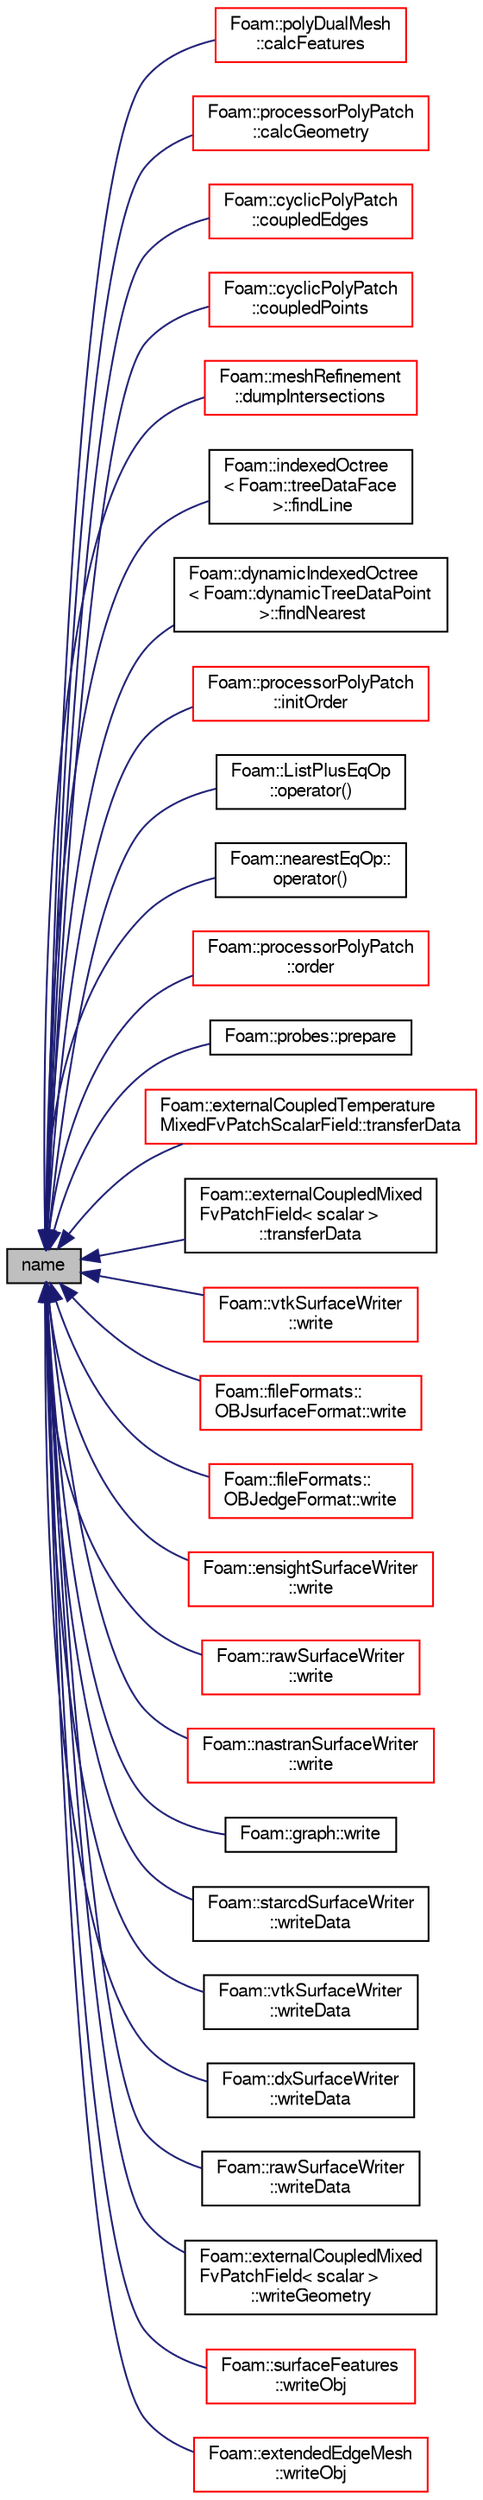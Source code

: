 digraph "name"
{
  bgcolor="transparent";
  edge [fontname="FreeSans",fontsize="10",labelfontname="FreeSans",labelfontsize="10"];
  node [fontname="FreeSans",fontsize="10",shape=record];
  rankdir="LR";
  Node17 [label="name",height=0.2,width=0.4,color="black", fillcolor="grey75", style="filled", fontcolor="black"];
  Node17 -> Node18 [dir="back",color="midnightblue",fontsize="10",style="solid",fontname="FreeSans"];
  Node18 [label="Foam::polyDualMesh\l::calcFeatures",height=0.2,width=0.4,color="red",URL="$a21354.html#a9462253b504fad04ae7194f1f17469c8",tooltip="Helper function to create feature edges and points based on. "];
  Node17 -> Node20 [dir="back",color="midnightblue",fontsize="10",style="solid",fontname="FreeSans"];
  Node20 [label="Foam::processorPolyPatch\l::calcGeometry",height=0.2,width=0.4,color="red",URL="$a27454.html#a58bb4c0382e9ee570811fb3f005a0a97",tooltip="Calculate the patch geometry. "];
  Node17 -> Node25 [dir="back",color="midnightblue",fontsize="10",style="solid",fontname="FreeSans"];
  Node25 [label="Foam::cyclicPolyPatch\l::coupledEdges",height=0.2,width=0.4,color="red",URL="$a27434.html#a4c970d354b1bca8ccb1dff0855586ed7",tooltip="Return connected edges (from patch local to neighbour patch local). "];
  Node17 -> Node273 [dir="back",color="midnightblue",fontsize="10",style="solid",fontname="FreeSans"];
  Node273 [label="Foam::cyclicPolyPatch\l::coupledPoints",height=0.2,width=0.4,color="red",URL="$a27434.html#a5fe7e338f4cce109200c99d7edd61df4",tooltip="Return connected points (from patch local to neighbour patch local) "];
  Node17 -> Node274 [dir="back",color="midnightblue",fontsize="10",style="solid",fontname="FreeSans"];
  Node274 [label="Foam::meshRefinement\l::dumpIntersections",height=0.2,width=0.4,color="red",URL="$a24662.html#af643aa4961b5dde6d1221b2409aabd4f",tooltip="Debug: Write intersection information to OBJ format. "];
  Node17 -> Node275 [dir="back",color="midnightblue",fontsize="10",style="solid",fontname="FreeSans"];
  Node275 [label="Foam::indexedOctree\l\< Foam::treeDataFace\l \>::findLine",height=0.2,width=0.4,color="black",URL="$a25026.html#af654b41bf89d6e3d50c31030ec6bcb24"];
  Node17 -> Node276 [dir="back",color="midnightblue",fontsize="10",style="solid",fontname="FreeSans"];
  Node276 [label="Foam::dynamicIndexedOctree\l\< Foam::dynamicTreeDataPoint\l \>::findNearest",height=0.2,width=0.4,color="black",URL="$a25610.html#ae090443cbaa3565bc6dc0b28e77793a8",tooltip="Low level: calculate nearest starting from subnode. "];
  Node17 -> Node277 [dir="back",color="midnightblue",fontsize="10",style="solid",fontname="FreeSans"];
  Node277 [label="Foam::processorPolyPatch\l::initOrder",height=0.2,width=0.4,color="red",URL="$a27454.html#a644d6229ea284692666de14387870409",tooltip="Initialize ordering for primitivePatch. Does not. "];
  Node17 -> Node283 [dir="back",color="midnightblue",fontsize="10",style="solid",fontname="FreeSans"];
  Node283 [label="Foam::ListPlusEqOp\l::operator()",height=0.2,width=0.4,color="black",URL="$a28762.html#a33f59e84c60f75110e784d87fe239ad9"];
  Node17 -> Node284 [dir="back",color="midnightblue",fontsize="10",style="solid",fontname="FreeSans"];
  Node284 [label="Foam::nearestEqOp::\loperator()",height=0.2,width=0.4,color="black",URL="$a29394.html#a7125bb052e112a423cd8082006cdac3b"];
  Node17 -> Node285 [dir="back",color="midnightblue",fontsize="10",style="solid",fontname="FreeSans"];
  Node285 [label="Foam::processorPolyPatch\l::order",height=0.2,width=0.4,color="red",URL="$a27454.html#aa9533329384a73e819a040bcde1b4b3d",tooltip="Return new ordering for primitivePatch. "];
  Node17 -> Node288 [dir="back",color="midnightblue",fontsize="10",style="solid",fontname="FreeSans"];
  Node288 [label="Foam::probes::prepare",height=0.2,width=0.4,color="black",URL="$a29266.html#a5e55cd815681cedddeb894b90ef68173",tooltip="Classify field type and Open/close file streams,. "];
  Node17 -> Node289 [dir="back",color="midnightblue",fontsize="10",style="solid",fontname="FreeSans"];
  Node289 [label="Foam::externalCoupledTemperature\lMixedFvPatchScalarField::transferData",height=0.2,width=0.4,color="red",URL="$a30778.html#aaead10f96672ca2a1e5c291111cebf1e",tooltip="Transfer data for external source. "];
  Node17 -> Node293 [dir="back",color="midnightblue",fontsize="10",style="solid",fontname="FreeSans"];
  Node293 [label="Foam::externalCoupledMixed\lFvPatchField\< scalar \>\l::transferData",height=0.2,width=0.4,color="black",URL="$a22082.html#aaead10f96672ca2a1e5c291111cebf1e",tooltip="Transfer data for external source. "];
  Node17 -> Node294 [dir="back",color="midnightblue",fontsize="10",style="solid",fontname="FreeSans"];
  Node294 [label="Foam::vtkSurfaceWriter\l::write",height=0.2,width=0.4,color="red",URL="$a29466.html#a397d4e691b3868423c047ec2482dcbd2",tooltip="Write single surface geometry to file. "];
  Node17 -> Node296 [dir="back",color="midnightblue",fontsize="10",style="solid",fontname="FreeSans"];
  Node296 [label="Foam::fileFormats::\lOBJsurfaceFormat::write",height=0.2,width=0.4,color="red",URL="$a29610.html#a2a1e1394d9dd8932b738248c123a267f",tooltip="Write surface mesh components by proxy. "];
  Node17 -> Node301 [dir="back",color="midnightblue",fontsize="10",style="solid",fontname="FreeSans"];
  Node301 [label="Foam::fileFormats::\lOBJedgeFormat::write",height=0.2,width=0.4,color="red",URL="$a21774.html#ac93279b51e2eb12dc1a54daf46bbca98",tooltip="Write surface mesh components by proxy. "];
  Node17 -> Node305 [dir="back",color="midnightblue",fontsize="10",style="solid",fontname="FreeSans"];
  Node305 [label="Foam::ensightSurfaceWriter\l::write",height=0.2,width=0.4,color="red",URL="$a29438.html#a397d4e691b3868423c047ec2482dcbd2",tooltip="Write single surface geometry to file. "];
  Node17 -> Node307 [dir="back",color="midnightblue",fontsize="10",style="solid",fontname="FreeSans"];
  Node307 [label="Foam::rawSurfaceWriter\l::write",height=0.2,width=0.4,color="red",URL="$a29454.html#a397d4e691b3868423c047ec2482dcbd2",tooltip="Write single surface geometry to file. "];
  Node17 -> Node309 [dir="back",color="midnightblue",fontsize="10",style="solid",fontname="FreeSans"];
  Node309 [label="Foam::nastranSurfaceWriter\l::write",height=0.2,width=0.4,color="red",URL="$a29446.html#a397d4e691b3868423c047ec2482dcbd2",tooltip="Write single surface geometry to file. "];
  Node17 -> Node311 [dir="back",color="midnightblue",fontsize="10",style="solid",fontname="FreeSans"];
  Node311 [label="Foam::graph::write",height=0.2,width=0.4,color="black",URL="$a26698.html#a0aa010598d743ca0324ea746c6098a10",tooltip="Write graph to file in given path-name and format. "];
  Node17 -> Node312 [dir="back",color="midnightblue",fontsize="10",style="solid",fontname="FreeSans"];
  Node312 [label="Foam::starcdSurfaceWriter\l::writeData",height=0.2,width=0.4,color="black",URL="$a29458.html#a0007e552ff043b0564c5f14d8c90eefb"];
  Node17 -> Node313 [dir="back",color="midnightblue",fontsize="10",style="solid",fontname="FreeSans"];
  Node313 [label="Foam::vtkSurfaceWriter\l::writeData",height=0.2,width=0.4,color="black",URL="$a29466.html#af3b96bf02d1b0925c325805a3b29ccfa"];
  Node17 -> Node314 [dir="back",color="midnightblue",fontsize="10",style="solid",fontname="FreeSans"];
  Node314 [label="Foam::dxSurfaceWriter\l::writeData",height=0.2,width=0.4,color="black",URL="$a29410.html#af3b96bf02d1b0925c325805a3b29ccfa"];
  Node17 -> Node315 [dir="back",color="midnightblue",fontsize="10",style="solid",fontname="FreeSans"];
  Node315 [label="Foam::rawSurfaceWriter\l::writeData",height=0.2,width=0.4,color="black",URL="$a29454.html#acef06a6163ef83f0774840463846c602"];
  Node17 -> Node316 [dir="back",color="midnightblue",fontsize="10",style="solid",fontname="FreeSans"];
  Node316 [label="Foam::externalCoupledMixed\lFvPatchField\< scalar \>\l::writeGeometry",height=0.2,width=0.4,color="black",URL="$a22082.html#aaba186c1d1b953d276de39edeefa7e52",tooltip="Write the geometry to the comms dir. "];
  Node17 -> Node317 [dir="back",color="midnightblue",fontsize="10",style="solid",fontname="FreeSans"];
  Node317 [label="Foam::surfaceFeatures\l::writeObj",height=0.2,width=0.4,color="red",URL="$a25510.html#a81e25c45a7e31bcf17e51a2b3ddf2efe",tooltip="Write to separate OBJ files (region, external, internal edges,. "];
  Node17 -> Node321 [dir="back",color="midnightblue",fontsize="10",style="solid",fontname="FreeSans"];
  Node321 [label="Foam::extendedEdgeMesh\l::writeObj",height=0.2,width=0.4,color="red",URL="$a21786.html#a81e25c45a7e31bcf17e51a2b3ddf2efe",tooltip="Write all components of the extendedEdgeMesh as obj files. "];
}
